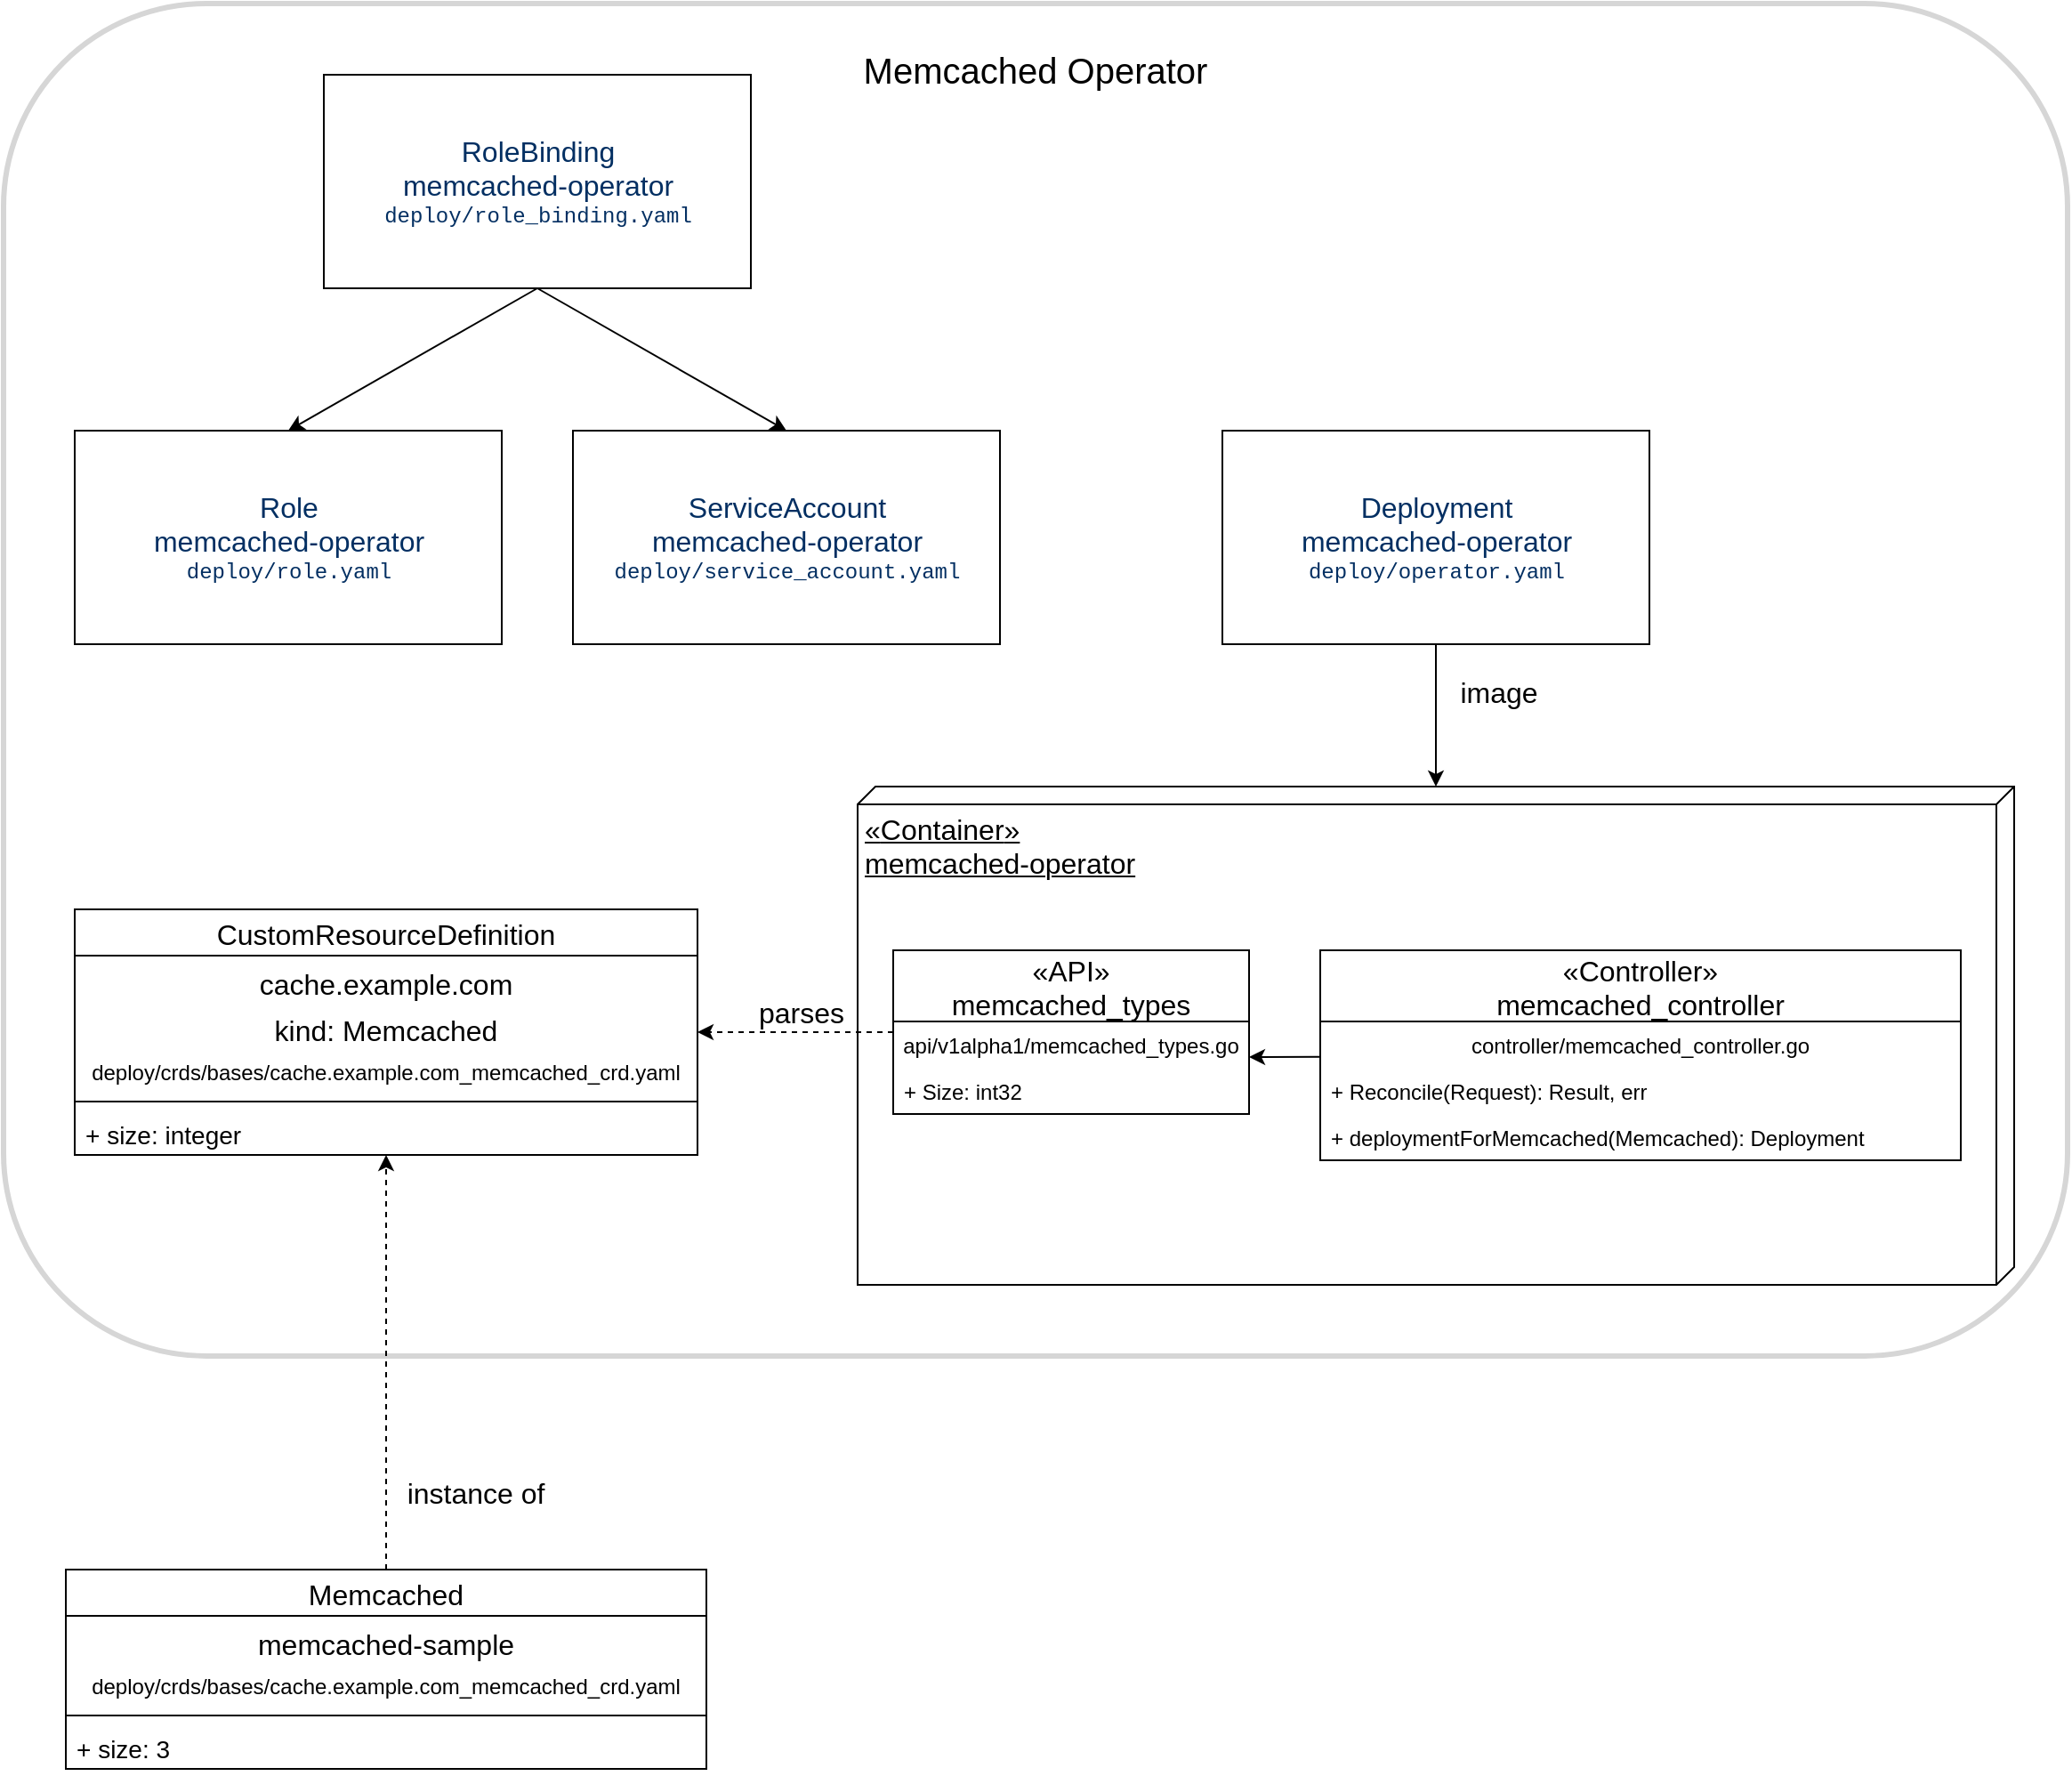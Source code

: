 <mxfile version="14.5.1" type="device"><diagram id="cfkQBm-cXqx_Vkwm3s2j" name="Page-1"><mxGraphModel dx="1106" dy="788" grid="1" gridSize="10" guides="1" tooltips="1" connect="1" arrows="1" fold="1" page="1" pageScale="1" pageWidth="1100" pageHeight="850" math="0" shadow="0"><root><mxCell id="0"/><mxCell id="1" parent="0"/><mxCell id="OnM2vM_DC7k-oW09DbHT-67" value="&lt;font style=&quot;font-size: 20px&quot;&gt;Memcached Operator&lt;/font&gt;" style="rounded=1;whiteSpace=wrap;html=1;fontSize=40;align=center;fillColor=none;labelPosition=center;verticalLabelPosition=middle;verticalAlign=top;strokeWidth=3;strokeColor=#D6D6D6;" parent="1" vertex="1"><mxGeometry x="40" y="40" width="1160" height="760" as="geometry"/></mxCell><mxCell id="OnM2vM_DC7k-oW09DbHT-7" style="rounded=0;orthogonalLoop=1;jettySize=auto;html=1;exitX=0.5;exitY=1;exitDx=0;exitDy=0;entryX=0.5;entryY=0;entryDx=0;entryDy=0;" parent="1" source="OnM2vM_DC7k-oW09DbHT-3" target="OnM2vM_DC7k-oW09DbHT-5" edge="1"><mxGeometry relative="1" as="geometry"/></mxCell><mxCell id="OnM2vM_DC7k-oW09DbHT-8" style="rounded=0;orthogonalLoop=1;jettySize=auto;html=1;exitX=0.5;exitY=1;exitDx=0;exitDy=0;elbow=vertical;entryX=0.5;entryY=0;entryDx=0;entryDy=0;" parent="1" source="OnM2vM_DC7k-oW09DbHT-3" target="OnM2vM_DC7k-oW09DbHT-6" edge="1"><mxGeometry relative="1" as="geometry"/></mxCell><mxCell id="OnM2vM_DC7k-oW09DbHT-3" value="&lt;font style=&quot;font-size: 16px&quot;&gt;&lt;span style=&quot;color: rgb(3 , 47 , 98) ; background-color: rgb(255 , 255 , 255)&quot;&gt;RoleBinding&lt;br&gt;&lt;/span&gt;&lt;span style=&quot;color: rgb(3 , 47 , 98) ; background-color: rgb(255 , 255 , 255)&quot;&gt;memcached-operator&lt;br&gt;&lt;/span&gt;&lt;/font&gt;&lt;span style=&quot;background-color: rgb(255 , 255 , 255)&quot;&gt;&lt;font color=&quot;#032f62&quot; face=&quot;SFMono-Regular, Consolas, Liberation Mono, Menlo, monospace&quot; style=&quot;font-size: 12px&quot;&gt;deploy/role_binding.yaml&lt;/font&gt;&lt;br&gt;&lt;/span&gt;" style="html=1;" parent="1" vertex="1"><mxGeometry x="220" y="80" width="240" height="120" as="geometry"/></mxCell><mxCell id="OnM2vM_DC7k-oW09DbHT-5" value="&lt;font&gt;&lt;span style=&quot;background-color: rgb(255 , 255 , 255)&quot;&gt;&lt;font color=&quot;#032f62&quot;&gt;&lt;span style=&quot;font-size: 16px&quot;&gt;Role&lt;br&gt;memcached-operator&lt;/span&gt;&lt;/font&gt;&lt;br&gt;&lt;/span&gt;&lt;/font&gt;&lt;span style=&quot;background-color: rgb(255 , 255 , 255)&quot;&gt;&lt;font color=&quot;#032f62&quot; face=&quot;SFMono-Regular, Consolas, Liberation Mono, Menlo, monospace&quot; style=&quot;font-size: 12px&quot;&gt;deploy/role.yaml&lt;/font&gt;&lt;br&gt;&lt;/span&gt;" style="html=1;" parent="1" vertex="1"><mxGeometry x="80" y="280" width="240" height="120" as="geometry"/></mxCell><mxCell id="OnM2vM_DC7k-oW09DbHT-6" value="&lt;font&gt;&lt;span style=&quot;background-color: rgb(255 , 255 , 255)&quot;&gt;&lt;font color=&quot;#032f62&quot;&gt;&lt;span style=&quot;font-size: 16px&quot;&gt;ServiceAccount&lt;/span&gt;&lt;/font&gt;&lt;br&gt;&lt;/span&gt;&lt;span style=&quot;font-size: 16px ; color: rgb(3 , 47 , 98) ; background-color: rgb(255 , 255 , 255)&quot;&gt;memcached-operator&lt;br&gt;&lt;/span&gt;&lt;/font&gt;&lt;span style=&quot;background-color: rgb(255 , 255 , 255)&quot;&gt;&lt;font color=&quot;#032f62&quot; face=&quot;SFMono-Regular, Consolas, Liberation Mono, Menlo, monospace&quot;&gt;deploy/service_account.yaml&lt;/font&gt;&lt;br&gt;&lt;/span&gt;" style="html=1;" parent="1" vertex="1"><mxGeometry x="360" y="280" width="240" height="120" as="geometry"/></mxCell><mxCell id="OnM2vM_DC7k-oW09DbHT-59" style="edgeStyle=none;rounded=0;orthogonalLoop=1;jettySize=auto;html=1;exitX=0.5;exitY=1;exitDx=0;exitDy=0;fontSize=16;" parent="1" source="OnM2vM_DC7k-oW09DbHT-9" target="OnM2vM_DC7k-oW09DbHT-14" edge="1"><mxGeometry relative="1" as="geometry"/></mxCell><mxCell id="OnM2vM_DC7k-oW09DbHT-63" value="image" style="edgeLabel;html=1;align=center;verticalAlign=middle;resizable=0;points=[];fontSize=16;" parent="OnM2vM_DC7k-oW09DbHT-59" vertex="1" connectable="0"><mxGeometry x="-0.325" relative="1" as="geometry"><mxPoint x="35" as="offset"/></mxGeometry></mxCell><mxCell id="OnM2vM_DC7k-oW09DbHT-9" value="&lt;font&gt;&lt;span style=&quot;background-color: rgb(255 , 255 , 255)&quot;&gt;&lt;font color=&quot;#032f62&quot;&gt;&lt;span style=&quot;font-size: 16px&quot;&gt;Deployment&lt;br&gt;memcached-operator&lt;/span&gt;&lt;/font&gt;&lt;br&gt;&lt;/span&gt;&lt;/font&gt;&lt;span style=&quot;background-color: rgb(255 , 255 , 255)&quot;&gt;&lt;font color=&quot;#032f62&quot; face=&quot;SFMono-Regular, Consolas, Liberation Mono, Menlo, monospace&quot;&gt;deploy/operator.yaml&lt;/font&gt;&lt;br&gt;&lt;/span&gt;" style="html=1;" parent="1" vertex="1"><mxGeometry x="725" y="280" width="240" height="120" as="geometry"/></mxCell><mxCell id="OnM2vM_DC7k-oW09DbHT-14" value="&lt;font&gt;&lt;div&gt;&lt;span style=&quot;font-size: 16px&quot;&gt;«&lt;/span&gt;&lt;span style=&quot;font-size: 16px&quot;&gt;Container&lt;/span&gt;&lt;span style=&quot;font-size: 16px&quot;&gt;»&lt;/span&gt;&lt;/div&gt;&lt;span style=&quot;font-size: 16px&quot;&gt;memcached-operator&lt;/span&gt;&lt;br&gt;&lt;/font&gt;" style="verticalAlign=top;align=left;spacingTop=8;spacingLeft=2;spacingRight=12;shape=cube;size=10;direction=south;fontStyle=4;html=1;" parent="1" vertex="1"><mxGeometry x="520" y="480" width="650" height="280" as="geometry"/></mxCell><mxCell id="OnM2vM_DC7k-oW09DbHT-58" style="edgeStyle=none;rounded=0;orthogonalLoop=1;jettySize=auto;html=1;entryX=1;entryY=0.769;entryDx=0;entryDy=0;fontSize=16;entryPerimeter=0;" parent="1" source="OnM2vM_DC7k-oW09DbHT-25" target="OnM2vM_DC7k-oW09DbHT-30" edge="1"><mxGeometry relative="1" as="geometry"/></mxCell><mxCell id="OnM2vM_DC7k-oW09DbHT-25" value="«Controller»&#10;memcached_controller" style="swimlane;fontStyle=0;childLayout=stackLayout;horizontal=1;startSize=40;fillColor=none;horizontalStack=0;resizeParent=1;resizeParentMax=0;resizeLast=0;collapsible=1;marginBottom=0;fontSize=16;" parent="1" vertex="1"><mxGeometry x="780" y="572" width="360" height="118" as="geometry"><mxRectangle x="420" y="710" width="90" height="26" as="alternateBounds"/></mxGeometry></mxCell><mxCell id="OnM2vM_DC7k-oW09DbHT-26" value="controller/memcached_controller.go" style="text;strokeColor=none;fillColor=none;align=center;verticalAlign=top;spacingLeft=4;spacingRight=4;overflow=hidden;rotatable=0;points=[[0,0.5],[1,0.5]];portConstraint=eastwest;" parent="OnM2vM_DC7k-oW09DbHT-25" vertex="1"><mxGeometry y="40" width="360" height="26" as="geometry"/></mxCell><mxCell id="OnM2vM_DC7k-oW09DbHT-57" value="+ Reconcile(Request): Result, err" style="text;strokeColor=none;fillColor=none;align=left;verticalAlign=top;spacingLeft=4;spacingRight=4;overflow=hidden;rotatable=0;points=[[0,0.5],[1,0.5]];portConstraint=eastwest;" parent="OnM2vM_DC7k-oW09DbHT-25" vertex="1"><mxGeometry y="66" width="360" height="26" as="geometry"/></mxCell><mxCell id="OnM2vM_DC7k-oW09DbHT-54" value="+ deploymentForMemcached(Memcached): Deployment" style="text;strokeColor=none;fillColor=none;align=left;verticalAlign=top;spacingLeft=4;spacingRight=4;overflow=hidden;rotatable=0;points=[[0,0.5],[1,0.5]];portConstraint=eastwest;" parent="OnM2vM_DC7k-oW09DbHT-25" vertex="1"><mxGeometry y="92" width="360" height="26" as="geometry"/></mxCell><mxCell id="OnM2vM_DC7k-oW09DbHT-29" value="«API»&#10;memcached_types" style="swimlane;fontStyle=0;childLayout=stackLayout;horizontal=1;startSize=40;fillColor=none;horizontalStack=0;resizeParent=1;resizeParentMax=0;resizeLast=0;collapsible=1;marginBottom=0;fontSize=16;" parent="1" vertex="1"><mxGeometry x="540" y="572" width="200" height="92" as="geometry"><mxRectangle x="600" y="800" width="90" height="26" as="alternateBounds"/></mxGeometry></mxCell><mxCell id="OnM2vM_DC7k-oW09DbHT-30" value="api/v1alpha1/memcached_types.go" style="text;strokeColor=none;fillColor=none;align=center;verticalAlign=top;spacingLeft=4;spacingRight=4;overflow=hidden;rotatable=0;points=[[0,0.5],[1,0.5]];portConstraint=eastwest;" parent="OnM2vM_DC7k-oW09DbHT-29" vertex="1"><mxGeometry y="40" width="200" height="26" as="geometry"/></mxCell><mxCell id="OnM2vM_DC7k-oW09DbHT-31" value="+ Size: int32" style="text;strokeColor=none;fillColor=none;align=left;verticalAlign=top;spacingLeft=4;spacingRight=4;overflow=hidden;rotatable=0;points=[[0,0.5],[1,0.5]];portConstraint=eastwest;" parent="OnM2vM_DC7k-oW09DbHT-29" vertex="1"><mxGeometry y="66" width="200" height="26" as="geometry"/></mxCell><mxCell id="OnM2vM_DC7k-oW09DbHT-38" value="CustomResourceDefinition" style="swimlane;fontStyle=0;childLayout=stackLayout;horizontal=1;startSize=26;fillColor=none;horizontalStack=0;resizeParent=1;resizeParentMax=0;resizeLast=0;collapsible=1;marginBottom=0;fontSize=16;align=center;" parent="1" vertex="1"><mxGeometry x="80" y="549" width="350" height="138" as="geometry"><mxRectangle x="40" y="440" width="220" height="26" as="alternateBounds"/></mxGeometry></mxCell><mxCell id="OnM2vM_DC7k-oW09DbHT-40" value="cache.example.com" style="text;strokeColor=none;fillColor=none;align=center;verticalAlign=top;spacingLeft=4;spacingRight=4;overflow=hidden;rotatable=0;points=[[0,0.5],[1,0.5]];portConstraint=eastwest;fontSize=16;" parent="OnM2vM_DC7k-oW09DbHT-38" vertex="1"><mxGeometry y="26" width="350" height="26" as="geometry"/></mxCell><mxCell id="OnM2vM_DC7k-oW09DbHT-41" value="kind: Memcached" style="text;strokeColor=none;fillColor=none;align=center;verticalAlign=top;spacingLeft=4;spacingRight=4;overflow=hidden;rotatable=0;points=[[0,0.5],[1,0.5]];portConstraint=eastwest;fontSize=16;" parent="OnM2vM_DC7k-oW09DbHT-38" vertex="1"><mxGeometry y="52" width="350" height="26" as="geometry"/></mxCell><mxCell id="OnM2vM_DC7k-oW09DbHT-39" value="deploy/crds/bases/cache.example.com_memcached_crd.yaml" style="text;strokeColor=none;fillColor=none;align=center;verticalAlign=top;spacingLeft=4;spacingRight=4;overflow=hidden;rotatable=0;points=[[0,0.5],[1,0.5]];portConstraint=eastwest;" parent="OnM2vM_DC7k-oW09DbHT-38" vertex="1"><mxGeometry y="78" width="350" height="26" as="geometry"/></mxCell><mxCell id="OnM2vM_DC7k-oW09DbHT-44" value="" style="line;strokeWidth=1;fillColor=none;align=left;verticalAlign=middle;spacingTop=-1;spacingLeft=3;spacingRight=3;rotatable=0;labelPosition=right;points=[];portConstraint=eastwest;fontSize=16;" parent="OnM2vM_DC7k-oW09DbHT-38" vertex="1"><mxGeometry y="104" width="350" height="8" as="geometry"/></mxCell><mxCell id="OnM2vM_DC7k-oW09DbHT-43" value="+ size: integer" style="text;strokeColor=none;fillColor=none;align=left;verticalAlign=top;spacingLeft=4;spacingRight=4;overflow=hidden;rotatable=0;points=[[0,0.5],[1,0.5]];portConstraint=eastwest;fontSize=14;" parent="OnM2vM_DC7k-oW09DbHT-38" vertex="1"><mxGeometry y="112" width="350" height="26" as="geometry"/></mxCell><mxCell id="OnM2vM_DC7k-oW09DbHT-52" style="edgeStyle=none;rounded=0;orthogonalLoop=1;jettySize=auto;html=1;exitX=0.5;exitY=0;exitDx=0;exitDy=0;fontSize=16;dashed=1;" parent="1" source="OnM2vM_DC7k-oW09DbHT-45" target="OnM2vM_DC7k-oW09DbHT-38" edge="1"><mxGeometry relative="1" as="geometry"><mxPoint x="310" y="750" as="targetPoint"/></mxGeometry></mxCell><mxCell id="OnM2vM_DC7k-oW09DbHT-64" value="instance of" style="edgeLabel;html=1;align=center;verticalAlign=middle;resizable=0;points=[];fontSize=16;" parent="OnM2vM_DC7k-oW09DbHT-52" vertex="1" connectable="0"><mxGeometry x="0.013" relative="1" as="geometry"><mxPoint x="50" y="75" as="offset"/></mxGeometry></mxCell><mxCell id="OnM2vM_DC7k-oW09DbHT-45" value="Memcached" style="swimlane;fontStyle=0;childLayout=stackLayout;horizontal=1;startSize=26;fillColor=none;horizontalStack=0;resizeParent=1;resizeParentMax=0;resizeLast=0;collapsible=1;marginBottom=0;fontSize=16;align=center;" parent="1" vertex="1"><mxGeometry x="75" y="920" width="360" height="112" as="geometry"><mxRectangle x="40" y="440" width="220" height="26" as="alternateBounds"/></mxGeometry></mxCell><mxCell id="OnM2vM_DC7k-oW09DbHT-46" value="memcached-sample" style="text;strokeColor=none;fillColor=none;align=center;verticalAlign=top;spacingLeft=4;spacingRight=4;overflow=hidden;rotatable=0;points=[[0,0.5],[1,0.5]];portConstraint=eastwest;fontSize=16;" parent="OnM2vM_DC7k-oW09DbHT-45" vertex="1"><mxGeometry y="26" width="360" height="26" as="geometry"/></mxCell><mxCell id="OnM2vM_DC7k-oW09DbHT-48" value="deploy/crds/bases/cache.example.com_memcached_crd.yaml" style="text;strokeColor=none;fillColor=none;align=center;verticalAlign=top;spacingLeft=4;spacingRight=4;overflow=hidden;rotatable=0;points=[[0,0.5],[1,0.5]];portConstraint=eastwest;" parent="OnM2vM_DC7k-oW09DbHT-45" vertex="1"><mxGeometry y="52" width="360" height="26" as="geometry"/></mxCell><mxCell id="OnM2vM_DC7k-oW09DbHT-49" value="" style="line;strokeWidth=1;fillColor=none;align=left;verticalAlign=middle;spacingTop=-1;spacingLeft=3;spacingRight=3;rotatable=0;labelPosition=right;points=[];portConstraint=eastwest;fontSize=16;" parent="OnM2vM_DC7k-oW09DbHT-45" vertex="1"><mxGeometry y="78" width="360" height="8" as="geometry"/></mxCell><mxCell id="OnM2vM_DC7k-oW09DbHT-51" value="+ size: 3" style="text;strokeColor=none;fillColor=none;align=left;verticalAlign=top;spacingLeft=4;spacingRight=4;overflow=hidden;rotatable=0;points=[[0,0.5],[1,0.5]];portConstraint=eastwest;fontSize=14;" parent="OnM2vM_DC7k-oW09DbHT-45" vertex="1"><mxGeometry y="86" width="360" height="26" as="geometry"/></mxCell><mxCell id="OnM2vM_DC7k-oW09DbHT-60" style="edgeStyle=none;rounded=0;orthogonalLoop=1;jettySize=auto;html=1;exitX=0.75;exitY=0;exitDx=0;exitDy=0;fontSize=16;" parent="1" source="OnM2vM_DC7k-oW09DbHT-38" target="OnM2vM_DC7k-oW09DbHT-38" edge="1"><mxGeometry relative="1" as="geometry"/></mxCell><mxCell id="OnM2vM_DC7k-oW09DbHT-61" style="edgeStyle=none;rounded=0;orthogonalLoop=1;jettySize=auto;html=1;fontSize=16;dashed=1;" parent="1" source="OnM2vM_DC7k-oW09DbHT-29" target="OnM2vM_DC7k-oW09DbHT-38" edge="1"><mxGeometry relative="1" as="geometry"/></mxCell><mxCell id="OnM2vM_DC7k-oW09DbHT-62" value="parses" style="edgeLabel;html=1;align=center;verticalAlign=middle;resizable=0;points=[];fontSize=16;" parent="OnM2vM_DC7k-oW09DbHT-61" vertex="1" connectable="0"><mxGeometry x="-0.057" relative="1" as="geometry"><mxPoint y="-11" as="offset"/></mxGeometry></mxCell></root></mxGraphModel></diagram></mxfile>